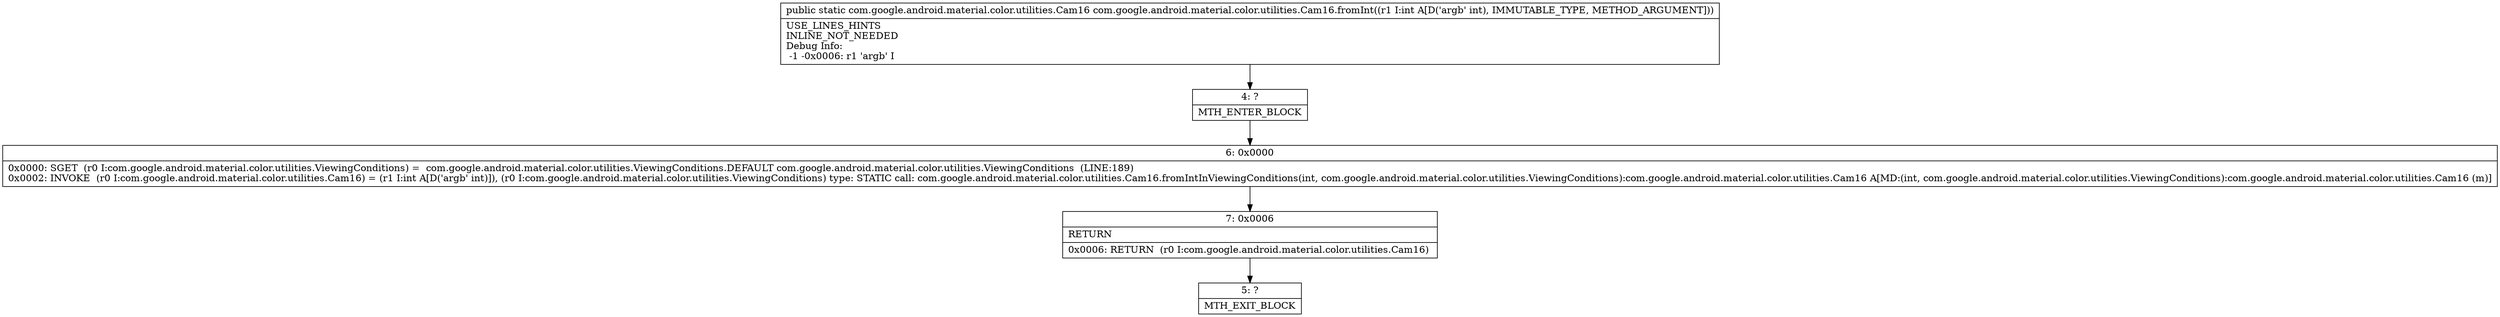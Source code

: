 digraph "CFG forcom.google.android.material.color.utilities.Cam16.fromInt(I)Lcom\/google\/android\/material\/color\/utilities\/Cam16;" {
Node_4 [shape=record,label="{4\:\ ?|MTH_ENTER_BLOCK\l}"];
Node_6 [shape=record,label="{6\:\ 0x0000|0x0000: SGET  (r0 I:com.google.android.material.color.utilities.ViewingConditions) =  com.google.android.material.color.utilities.ViewingConditions.DEFAULT com.google.android.material.color.utilities.ViewingConditions  (LINE:189)\l0x0002: INVOKE  (r0 I:com.google.android.material.color.utilities.Cam16) = (r1 I:int A[D('argb' int)]), (r0 I:com.google.android.material.color.utilities.ViewingConditions) type: STATIC call: com.google.android.material.color.utilities.Cam16.fromIntInViewingConditions(int, com.google.android.material.color.utilities.ViewingConditions):com.google.android.material.color.utilities.Cam16 A[MD:(int, com.google.android.material.color.utilities.ViewingConditions):com.google.android.material.color.utilities.Cam16 (m)]\l}"];
Node_7 [shape=record,label="{7\:\ 0x0006|RETURN\l|0x0006: RETURN  (r0 I:com.google.android.material.color.utilities.Cam16) \l}"];
Node_5 [shape=record,label="{5\:\ ?|MTH_EXIT_BLOCK\l}"];
MethodNode[shape=record,label="{public static com.google.android.material.color.utilities.Cam16 com.google.android.material.color.utilities.Cam16.fromInt((r1 I:int A[D('argb' int), IMMUTABLE_TYPE, METHOD_ARGUMENT]))  | USE_LINES_HINTS\lINLINE_NOT_NEEDED\lDebug Info:\l  \-1 \-0x0006: r1 'argb' I\l}"];
MethodNode -> Node_4;Node_4 -> Node_6;
Node_6 -> Node_7;
Node_7 -> Node_5;
}

